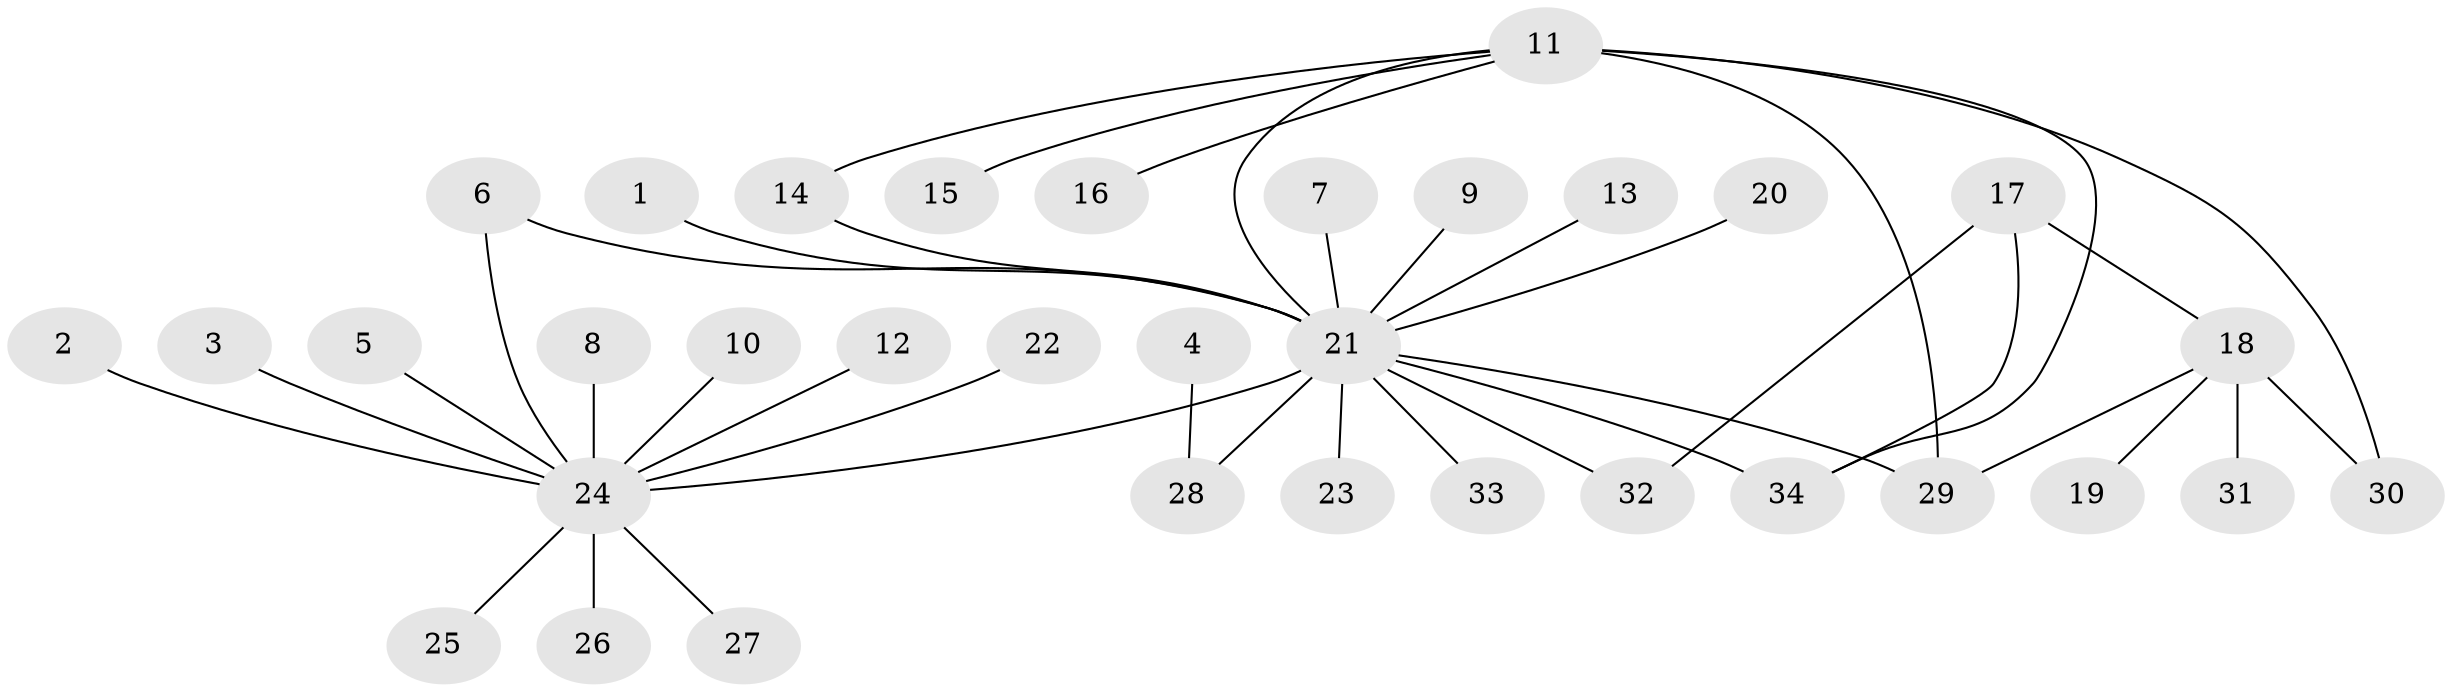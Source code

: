 // original degree distribution, {16: 0.008849557522123894, 20: 0.008849557522123894, 7: 0.017699115044247787, 5: 0.02654867256637168, 4: 0.05309734513274336, 14: 0.008849557522123894, 10: 0.008849557522123894, 1: 0.672566371681416, 3: 0.07964601769911504, 2: 0.11504424778761062}
// Generated by graph-tools (version 1.1) at 2025/36/03/04/25 23:36:50]
// undirected, 34 vertices, 40 edges
graph export_dot {
  node [color=gray90,style=filled];
  1;
  2;
  3;
  4;
  5;
  6;
  7;
  8;
  9;
  10;
  11;
  12;
  13;
  14;
  15;
  16;
  17;
  18;
  19;
  20;
  21;
  22;
  23;
  24;
  25;
  26;
  27;
  28;
  29;
  30;
  31;
  32;
  33;
  34;
  1 -- 21 [weight=1.0];
  2 -- 24 [weight=1.0];
  3 -- 24 [weight=1.0];
  4 -- 28 [weight=1.0];
  5 -- 24 [weight=1.0];
  6 -- 21 [weight=1.0];
  6 -- 24 [weight=1.0];
  7 -- 21 [weight=1.0];
  8 -- 24 [weight=1.0];
  9 -- 21 [weight=1.0];
  10 -- 24 [weight=1.0];
  11 -- 14 [weight=1.0];
  11 -- 15 [weight=1.0];
  11 -- 16 [weight=1.0];
  11 -- 21 [weight=1.0];
  11 -- 29 [weight=2.0];
  11 -- 30 [weight=1.0];
  11 -- 34 [weight=1.0];
  12 -- 24 [weight=1.0];
  13 -- 21 [weight=1.0];
  14 -- 21 [weight=1.0];
  17 -- 18 [weight=1.0];
  17 -- 32 [weight=1.0];
  17 -- 34 [weight=1.0];
  18 -- 19 [weight=1.0];
  18 -- 29 [weight=1.0];
  18 -- 30 [weight=1.0];
  18 -- 31 [weight=1.0];
  20 -- 21 [weight=1.0];
  21 -- 23 [weight=1.0];
  21 -- 24 [weight=1.0];
  21 -- 28 [weight=1.0];
  21 -- 29 [weight=1.0];
  21 -- 32 [weight=1.0];
  21 -- 33 [weight=1.0];
  21 -- 34 [weight=1.0];
  22 -- 24 [weight=1.0];
  24 -- 25 [weight=1.0];
  24 -- 26 [weight=1.0];
  24 -- 27 [weight=1.0];
}
